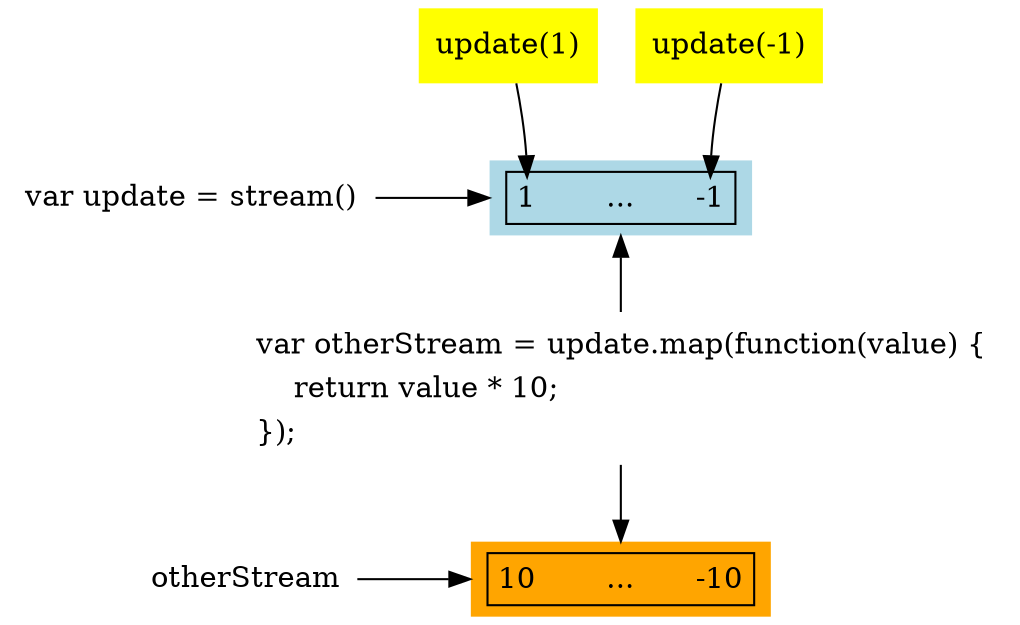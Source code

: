 digraph meiosistutorial {
  stream [shape="none", label="var update = stream()"]

  updateplus1 [shape="none", style="filled", fillcolor="yellow", label="update(1)"]

  updateminus1 [shape="none", style="filled", fillcolor="yellow", label="update(-1)"]

  thestream [shape="plaintext", style="filled", fillcolor="lightblue", label=<
    <table border="1">
      <tr>
        <td port="plusone" border="0">1</td>
        <td border="0">&nbsp;&nbsp;&nbsp;&nbsp;&nbsp;&nbsp;...&nbsp;&nbsp;&nbsp;&nbsp;&nbsp;</td>
        <td port="minusone" border="0">-1</td>
      </tr>
    </table>
  >]

  map [shape="plaintext", label=<
    <table border="0">
      <tr>
        <td align='left'>var otherStream = update.map(function(value) {</td>
      </tr>
      <tr>
        <td align='left'>    return value * 10;</td>
      </tr>
      <tr>
        <td align='left'>});</td>
      </tr>
    </table>
  >]

  themapstream [shape="plaintext", style="filled", fillcolor="orange", label=<
    <table border="1">
      <tr>
        <td port="plusone" border="0">10</td>
        <td border="0">&nbsp;&nbsp;&nbsp;&nbsp;&nbsp;&nbsp;...&nbsp;&nbsp;&nbsp;&nbsp;&nbsp;</td>
        <td port="minusone" border="0">-10</td>
      </tr>
    </table>
  >]

  otherStream [shape="none"]

  updateplus1 -> thestream:plusone
  updateminus1 -> thestream:minusone
  stream -> thestream [label="        "]
  thestream -> map [dir="back"]
  map -> themapstream
  otherStream -> themapstream [label="        "]

  {rank="same"; stream thestream}
  {rank="same"; otherStream themapstream}

}